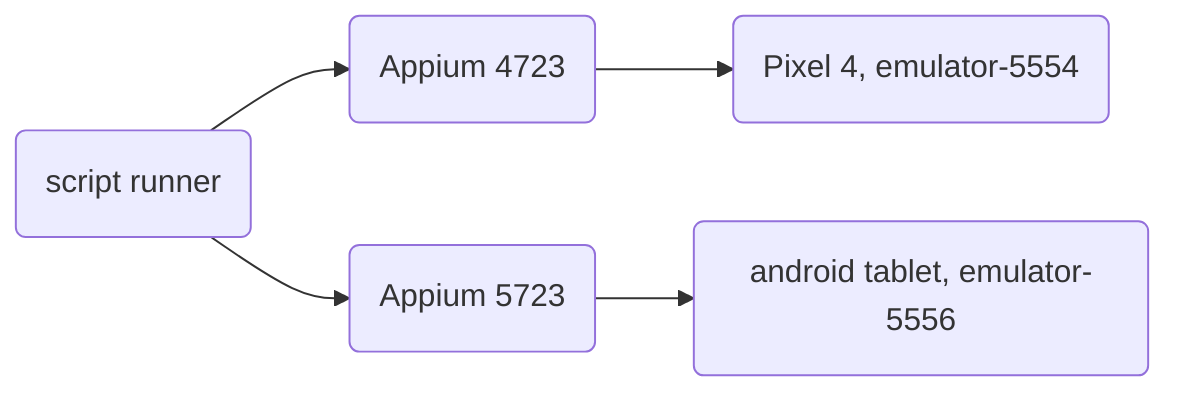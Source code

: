 graph LR
    B(script runner) --> C(Appium 4723)
    C --> D(Pixel 4, emulator-5554)
    B --> E(Appium 5723)
    E --> F(android tablet, emulator-5556)